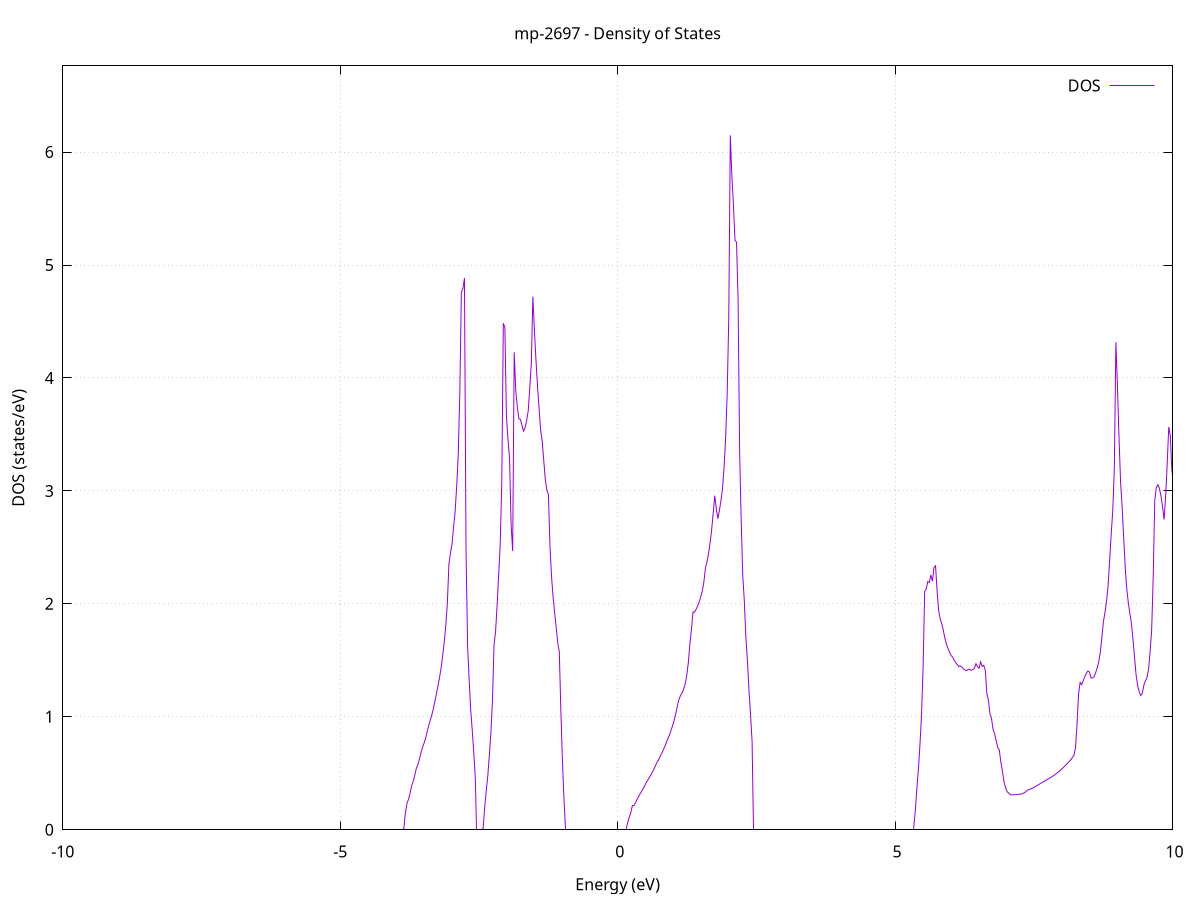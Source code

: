 set title 'mp-2697 - Density of States'
set xlabel 'Energy (eV)'
set ylabel 'DOS (states/eV)'
set grid
set xrange [-10:10]
set yrange [0:6.763]
set xzeroaxis lt -1
set terminal png size 800,600
set output 'mp-2697_dos_gnuplot.png'
plot '-' using 1:2 with lines title 'DOS'
-33.639500 0.000000
-33.611500 0.000000
-33.583500 0.000000
-33.555500 0.000000
-33.527500 0.000000
-33.499400 0.000000
-33.471400 0.000000
-33.443400 0.000000
-33.415400 0.000000
-33.387400 0.000000
-33.359300 0.000000
-33.331300 0.000000
-33.303300 0.000000
-33.275300 0.000000
-33.247300 0.000000
-33.219200 0.000000
-33.191200 0.000000
-33.163200 0.000000
-33.135200 0.000000
-33.107200 0.000000
-33.079100 0.000000
-33.051100 0.000000
-33.023100 0.000000
-32.995100 0.000000
-32.967100 0.000000
-32.939000 0.000000
-32.911000 0.000000
-32.883000 0.000000
-32.855000 0.000000
-32.827000 0.000000
-32.798900 0.000000
-32.770900 0.000000
-32.742900 0.000000
-32.714900 0.000000
-32.686800 0.000000
-32.658800 0.000000
-32.630800 0.000000
-32.602800 0.000000
-32.574800 0.000000
-32.546700 0.000000
-32.518700 0.000000
-32.490700 0.000000
-32.462700 0.000000
-32.434700 0.000000
-32.406600 0.000000
-32.378600 0.000000
-32.350600 0.000000
-32.322600 0.000000
-32.294600 0.000000
-32.266500 0.000000
-32.238500 0.000000
-32.210500 0.000000
-32.182500 0.000000
-32.154500 0.000000
-32.126400 0.000000
-32.098400 0.000000
-32.070400 0.000000
-32.042400 0.000000
-32.014400 0.000000
-31.986300 0.000000
-31.958300 0.000000
-31.930300 0.000000
-31.902300 0.000000
-31.874200 0.000000
-31.846200 0.000000
-31.818200 0.000000
-31.790200 0.000000
-31.762200 0.000000
-31.734100 0.000000
-31.706100 0.000000
-31.678100 0.000000
-31.650100 0.000000
-31.622100 0.000000
-31.594000 0.000000
-31.566000 0.000000
-31.538000 0.000000
-31.510000 0.000000
-31.482000 0.000000
-31.453900 0.000000
-31.425900 0.000000
-31.397900 0.000000
-31.369900 0.000000
-31.341900 0.000000
-31.313800 0.000000
-31.285800 0.000000
-31.257800 0.000000
-31.229800 0.000000
-31.201800 0.000000
-31.173700 0.000000
-31.145700 0.000000
-31.117700 0.000000
-31.089700 1.349400
-31.061700 8.349900
-31.033600 15.982500
-31.005600 30.838200
-30.977600 15.347800
-30.949600 0.000000
-30.921500 0.000000
-30.893500 0.000000
-30.865500 0.000000
-30.837500 0.000000
-30.809500 0.000000
-30.781400 0.000000
-30.753400 0.000000
-30.725400 0.000000
-30.697400 0.000000
-30.669400 0.000000
-30.641300 0.000000
-30.613300 0.000000
-30.585300 0.000000
-30.557300 0.000000
-30.529300 0.000000
-30.501200 0.000000
-30.473200 0.000000
-30.445200 0.000000
-30.417200 0.000000
-30.389200 0.000000
-30.361100 0.000000
-30.333100 0.000000
-30.305100 0.000000
-30.277100 0.000000
-30.249100 0.000000
-30.221000 0.000000
-30.193000 0.000000
-30.165000 0.000000
-30.137000 0.000000
-30.108900 0.000000
-30.080900 0.000000
-30.052900 0.000000
-30.024900 0.000000
-29.996900 0.000000
-29.968800 0.000000
-29.940800 0.000000
-29.912800 0.000000
-29.884800 0.000000
-29.856800 0.000000
-29.828700 0.000000
-29.800700 0.000000
-29.772700 0.000000
-29.744700 0.000000
-29.716700 0.000000
-29.688600 0.000000
-29.660600 0.000000
-29.632600 0.000000
-29.604600 0.000000
-29.576600 0.000000
-29.548500 0.000000
-29.520500 0.000000
-29.492500 0.000000
-29.464500 0.000000
-29.436500 0.000000
-29.408400 0.000000
-29.380400 0.000000
-29.352400 0.000000
-29.324400 0.000000
-29.296400 0.000000
-29.268300 0.000000
-29.240300 0.000000
-29.212300 0.000000
-29.184300 0.000000
-29.156200 0.000000
-29.128200 0.000000
-29.100200 0.000000
-29.072200 0.000000
-29.044200 0.000000
-29.016100 0.000000
-28.988100 0.000000
-28.960100 0.000000
-28.932100 0.000000
-28.904100 0.000000
-28.876000 0.000000
-28.848000 0.000000
-28.820000 0.000000
-28.792000 0.000000
-28.764000 0.000000
-28.735900 0.000000
-28.707900 0.000000
-28.679900 0.000000
-28.651900 0.000000
-28.623900 0.000000
-28.595800 0.000000
-28.567800 0.000000
-28.539800 0.000000
-28.511800 0.000000
-28.483800 0.000000
-28.455700 0.000000
-28.427700 0.000000
-28.399700 0.000000
-28.371700 0.000000
-28.343600 0.000000
-28.315600 0.000000
-28.287600 0.000000
-28.259600 0.000000
-28.231600 0.000000
-28.203500 0.000000
-28.175500 0.000000
-28.147500 0.000000
-28.119500 0.000000
-28.091500 0.000000
-28.063400 0.000000
-28.035400 0.000000
-28.007400 0.000000
-27.979400 0.000000
-27.951400 0.000000
-27.923300 0.000000
-27.895300 0.000000
-27.867300 0.000000
-27.839300 0.000000
-27.811300 0.000000
-27.783200 0.000000
-27.755200 0.000000
-27.727200 0.000000
-27.699200 0.000000
-27.671200 0.000000
-27.643100 0.000000
-27.615100 0.000000
-27.587100 0.000000
-27.559100 0.000000
-27.531100 0.000000
-27.503000 0.000000
-27.475000 0.000000
-27.447000 0.000000
-27.419000 0.000000
-27.390900 0.000000
-27.362900 0.000000
-27.334900 0.000000
-27.306900 0.000000
-27.278900 0.000000
-27.250800 0.000000
-27.222800 0.000000
-27.194800 0.000000
-27.166800 0.000000
-27.138800 0.000000
-27.110700 0.000000
-27.082700 0.000000
-27.054700 0.000000
-27.026700 0.000000
-26.998700 0.000000
-26.970600 0.000000
-26.942600 0.000000
-26.914600 0.000000
-26.886600 0.000000
-26.858600 0.000000
-26.830500 0.000000
-26.802500 0.000000
-26.774500 0.000000
-26.746500 0.000000
-26.718500 0.000000
-26.690400 0.000000
-26.662400 0.000000
-26.634400 0.000000
-26.606400 0.000000
-26.578300 0.000000
-26.550300 0.000000
-26.522300 0.000000
-26.494300 0.000000
-26.466300 0.000000
-26.438200 0.000000
-26.410200 0.000000
-26.382200 0.000000
-26.354200 0.000000
-26.326200 0.000000
-26.298100 0.000000
-26.270100 0.000000
-26.242100 0.000000
-26.214100 0.000000
-26.186100 0.000000
-26.158000 0.000000
-26.130000 0.000000
-26.102000 0.000000
-26.074000 0.000000
-26.046000 0.000000
-26.017900 0.000000
-25.989900 0.000000
-25.961900 0.000000
-25.933900 0.000000
-25.905900 0.000000
-25.877800 0.000000
-25.849800 0.000000
-25.821800 0.000000
-25.793800 0.000000
-25.765800 0.000000
-25.737700 0.000000
-25.709700 0.000000
-25.681700 0.000000
-25.653700 0.000000
-25.625600 0.000000
-25.597600 0.000000
-25.569600 0.000000
-25.541600 0.000000
-25.513600 0.000000
-25.485500 0.000000
-25.457500 0.000000
-25.429500 0.000000
-25.401500 0.000000
-25.373500 0.000000
-25.345400 0.000000
-25.317400 0.000000
-25.289400 0.000000
-25.261400 0.000000
-25.233400 0.000000
-25.205300 0.000000
-25.177300 0.000000
-25.149300 0.000000
-25.121300 0.000000
-25.093300 0.000000
-25.065200 0.000000
-25.037200 0.000000
-25.009200 0.000000
-24.981200 0.000000
-24.953200 0.000000
-24.925100 0.000000
-24.897100 0.000000
-24.869100 0.000000
-24.841100 0.000000
-24.813000 0.000000
-24.785000 0.000000
-24.757000 0.000000
-24.729000 0.000000
-24.701000 0.000000
-24.672900 0.000000
-24.644900 0.000000
-24.616900 0.000000
-24.588900 0.000000
-24.560900 0.000000
-24.532800 0.000000
-24.504800 0.000000
-24.476800 0.000000
-24.448800 0.000000
-24.420800 0.000000
-24.392700 0.000000
-24.364700 0.000000
-24.336700 0.000000
-24.308700 0.000000
-24.280700 0.000000
-24.252600 0.000000
-24.224600 0.000000
-24.196600 0.000000
-24.168600 0.000000
-24.140600 0.000000
-24.112500 0.000000
-24.084500 0.000000
-24.056500 0.000000
-24.028500 0.000000
-24.000500 0.000000
-23.972400 0.000000
-23.944400 0.000000
-23.916400 0.000000
-23.888400 0.000000
-23.860300 0.000000
-23.832300 0.000000
-23.804300 0.000000
-23.776300 0.000000
-23.748300 0.000000
-23.720200 0.000000
-23.692200 0.000000
-23.664200 0.000000
-23.636200 0.000000
-23.608200 0.000000
-23.580100 0.000000
-23.552100 0.000000
-23.524100 0.000000
-23.496100 0.000000
-23.468100 0.000000
-23.440000 0.000000
-23.412000 0.000000
-23.384000 0.000000
-23.356000 0.000000
-23.328000 0.000000
-23.299900 0.000000
-23.271900 0.000000
-23.243900 0.000000
-23.215900 0.000000
-23.187900 0.000000
-23.159800 0.000000
-23.131800 0.000000
-23.103800 0.000000
-23.075800 0.000000
-23.047700 0.000000
-23.019700 0.000000
-22.991700 0.000000
-22.963700 0.000000
-22.935700 0.000000
-22.907600 0.000000
-22.879600 0.000000
-22.851600 0.000000
-22.823600 0.000000
-22.795600 0.000000
-22.767500 0.000000
-22.739500 0.000000
-22.711500 0.000000
-22.683500 0.000000
-22.655500 0.000000
-22.627400 0.000000
-22.599400 0.000000
-22.571400 0.000000
-22.543400 0.000000
-22.515400 0.000000
-22.487300 0.000000
-22.459300 0.000000
-22.431300 0.000000
-22.403300 0.000000
-22.375300 0.000000
-22.347200 0.000000
-22.319200 0.000000
-22.291200 0.000000
-22.263200 0.000000
-22.235200 0.000000
-22.207100 0.000000
-22.179100 0.000000
-22.151100 0.000000
-22.123100 0.000000
-22.095000 0.000000
-22.067000 0.000000
-22.039000 0.000000
-22.011000 0.000000
-21.983000 0.000000
-21.954900 0.000000
-21.926900 0.000000
-21.898900 0.000000
-21.870900 0.000000
-21.842900 0.000000
-21.814800 0.000000
-21.786800 0.000000
-21.758800 0.000000
-21.730800 0.000000
-21.702800 0.000000
-21.674700 0.000000
-21.646700 0.000000
-21.618700 0.000000
-21.590700 0.000000
-21.562700 0.000000
-21.534600 0.000000
-21.506600 0.000000
-21.478600 0.000000
-21.450600 0.000000
-21.422600 0.000000
-21.394500 0.000000
-21.366500 0.000000
-21.338500 0.000000
-21.310500 0.000000
-21.282400 0.000000
-21.254400 0.000000
-21.226400 0.000000
-21.198400 0.000000
-21.170400 0.000000
-21.142300 0.000000
-21.114300 0.000000
-21.086300 0.000000
-21.058300 0.000000
-21.030300 0.000000
-21.002200 0.000000
-20.974200 0.000000
-20.946200 0.000000
-20.918200 0.000000
-20.890200 0.000000
-20.862100 0.000000
-20.834100 0.000000
-20.806100 0.000000
-20.778100 0.000000
-20.750100 0.000000
-20.722000 0.000000
-20.694000 0.000000
-20.666000 0.000000
-20.638000 0.000000
-20.610000 0.000000
-20.581900 0.000000
-20.553900 0.000000
-20.525900 0.000000
-20.497900 0.000000
-20.469900 0.000000
-20.441800 0.000000
-20.413800 0.000000
-20.385800 0.000000
-20.357800 0.000000
-20.329700 0.000000
-20.301700 0.000000
-20.273700 0.000000
-20.245700 0.000000
-20.217700 0.000000
-20.189600 0.000000
-20.161600 0.000000
-20.133600 0.000000
-20.105600 0.000000
-20.077600 0.000000
-20.049500 0.000000
-20.021500 0.000000
-19.993500 0.000000
-19.965500 0.000000
-19.937500 0.000000
-19.909400 0.000000
-19.881400 0.000000
-19.853400 0.000000
-19.825400 0.000000
-19.797400 0.000000
-19.769300 0.000000
-19.741300 0.000000
-19.713300 0.000000
-19.685300 0.000000
-19.657300 0.000000
-19.629200 0.000000
-19.601200 0.000000
-19.573200 0.000000
-19.545200 0.000000
-19.517100 0.000000
-19.489100 0.000000
-19.461100 0.000000
-19.433100 0.000000
-19.405100 0.000000
-19.377000 0.000000
-19.349000 0.000000
-19.321000 0.000000
-19.293000 0.000000
-19.265000 0.000000
-19.236900 0.000000
-19.208900 0.000000
-19.180900 0.000000
-19.152900 0.000000
-19.124900 0.000000
-19.096800 0.000000
-19.068800 0.000000
-19.040800 0.000000
-19.012800 0.000000
-18.984800 0.000000
-18.956700 0.000000
-18.928700 0.000000
-18.900700 0.000000
-18.872700 0.000000
-18.844700 0.000000
-18.816600 0.000000
-18.788600 0.000000
-18.760600 0.000000
-18.732600 0.000000
-18.704600 0.000000
-18.676500 0.000000
-18.648500 0.000000
-18.620500 0.000000
-18.592500 0.000000
-18.564400 2.793500
-18.536400 4.757600
-18.508400 5.292500
-18.480400 6.010600
-18.452400 7.459500
-18.424300 11.572600
-18.396300 9.505800
-18.368300 7.267500
-18.340300 5.843500
-18.312300 4.880800
-18.284200 4.406900
-18.256200 1.953400
-18.228200 0.692200
-18.200200 0.361200
-18.172200 0.000000
-18.144100 0.000000
-18.116100 0.000000
-18.088100 0.000000
-18.060100 0.000000
-18.032100 0.000000
-18.004000 0.000000
-17.976000 0.000000
-17.948000 0.000000
-17.920000 0.000000
-17.892000 0.000000
-17.863900 0.000000
-17.835900 0.000000
-17.807900 0.000000
-17.779900 0.000000
-17.751800 0.000000
-17.723800 0.000000
-17.695800 0.000000
-17.667800 0.000000
-17.639800 0.000000
-17.611700 0.000000
-17.583700 0.000000
-17.555700 0.000000
-17.527700 0.000000
-17.499700 0.000000
-17.471600 0.000000
-17.443600 0.000000
-17.415600 0.000000
-17.387600 0.000000
-17.359600 0.000000
-17.331500 0.000000
-17.303500 0.000000
-17.275500 0.000000
-17.247500 0.000000
-17.219500 0.000000
-17.191400 0.000000
-17.163400 0.000000
-17.135400 0.000000
-17.107400 0.000000
-17.079400 0.000000
-17.051300 0.000000
-17.023300 0.000000
-16.995300 0.000000
-16.967300 0.000000
-16.939300 0.000000
-16.911200 0.000000
-16.883200 0.000000
-16.855200 0.000000
-16.827200 0.000000
-16.799100 0.000000
-16.771100 0.000000
-16.743100 0.000000
-16.715100 0.000000
-16.687100 0.000000
-16.659000 0.000000
-16.631000 0.000000
-16.603000 0.000000
-16.575000 0.000000
-16.547000 0.000000
-16.518900 0.000000
-16.490900 0.000000
-16.462900 0.000000
-16.434900 0.000000
-16.406900 0.000000
-16.378800 0.000000
-16.350800 0.000000
-16.322800 0.000000
-16.294800 0.000000
-16.266800 0.000000
-16.238700 0.000000
-16.210700 0.000000
-16.182700 0.000000
-16.154700 0.000000
-16.126700 0.000000
-16.098600 0.000000
-16.070600 0.000000
-16.042600 0.000000
-16.014600 0.000000
-15.986500 0.000000
-15.958500 0.000000
-15.930500 0.000000
-15.902500 0.000000
-15.874500 0.000000
-15.846400 0.000000
-15.818400 0.000000
-15.790400 0.000000
-15.762400 0.000000
-15.734400 0.000000
-15.706300 0.000000
-15.678300 0.000000
-15.650300 0.000000
-15.622300 0.000000
-15.594300 0.000000
-15.566200 0.000000
-15.538200 0.000000
-15.510200 0.000000
-15.482200 0.000000
-15.454200 0.000000
-15.426100 0.000000
-15.398100 0.000000
-15.370100 0.000000
-15.342100 0.000000
-15.314100 0.000000
-15.286000 0.000000
-15.258000 0.000000
-15.230000 0.000000
-15.202000 0.000000
-15.173900 0.000000
-15.145900 0.000000
-15.117900 0.000000
-15.089900 0.000000
-15.061900 0.000000
-15.033800 0.000000
-15.005800 0.000000
-14.977800 0.000000
-14.949800 0.000000
-14.921800 0.000000
-14.893700 0.000000
-14.865700 0.000000
-14.837700 0.000000
-14.809700 0.000000
-14.781700 0.000000
-14.753600 0.000000
-14.725600 0.000000
-14.697600 0.000000
-14.669600 0.000000
-14.641600 0.000000
-14.613500 0.000000
-14.585500 0.000000
-14.557500 0.000000
-14.529500 0.000000
-14.501500 0.000000
-14.473400 0.000000
-14.445400 0.000000
-14.417400 0.000000
-14.389400 0.000000
-14.361400 0.000000
-14.333300 0.109700
-14.305300 0.185600
-14.277300 0.218400
-14.249300 0.272700
-14.221200 0.304300
-14.193200 0.331800
-14.165200 0.372900
-14.137200 0.409100
-14.109200 0.436000
-14.081100 0.466500
-14.053100 0.499200
-14.025100 0.536900
-13.997100 0.568300
-13.969100 0.596800
-13.941000 0.631800
-13.913000 0.666700
-13.885000 0.705000
-13.857000 0.746300
-13.829000 0.780800
-13.800900 0.819100
-13.772900 0.863300
-13.744900 0.908300
-13.716900 0.960600
-13.688900 1.014600
-13.660800 1.063500
-13.632800 1.127500
-13.604800 1.464200
-13.576800 2.103200
-13.548800 2.749400
-13.520700 2.963600
-13.492700 3.794100
-13.464700 4.351000
-13.436700 4.623400
-13.408600 4.860500
-13.380600 5.256300
-13.352600 5.470100
-13.324600 5.690500
-13.296600 5.931100
-13.268500 6.200500
-13.240500 6.680100
-13.212500 7.319300
-13.184500 7.934600
-13.156500 9.375200
-13.128400 8.682700
-13.100400 9.189300
-13.072400 10.251400
-13.044400 7.080500
-13.016400 7.748100
-12.988300 8.140500
-12.960300 8.093700
-12.932300 8.039600
-12.904300 8.867000
-12.876300 10.174600
-12.848200 19.967800
-12.820200 11.331300
-12.792200 0.000000
-12.764200 0.000000
-12.736200 0.000000
-12.708100 0.000000
-12.680100 0.000000
-12.652100 0.000000
-12.624100 0.000000
-12.596100 0.000000
-12.568000 0.000000
-12.540000 0.000000
-12.512000 0.000000
-12.484000 0.000000
-12.455900 0.000000
-12.427900 0.000000
-12.399900 0.000000
-12.371900 0.000000
-12.343900 0.000000
-12.315800 0.000000
-12.287800 0.000000
-12.259800 0.000000
-12.231800 0.000000
-12.203800 0.000000
-12.175700 0.279900
-12.147700 1.428600
-12.119700 2.853800
-12.091700 4.425300
-12.063700 3.910700
-12.035600 3.788100
-12.007600 3.940400
-11.979600 4.381200
-11.951600 4.969700
-11.923600 3.844100
-11.895500 2.854700
-11.867500 2.631600
-11.839500 2.501100
-11.811500 2.372600
-11.783500 2.295600
-11.755400 2.234300
-11.727400 2.152500
-11.699400 2.123700
-11.671400 2.048700
-11.643300 1.770800
-11.615300 1.544900
-11.587300 1.357500
-11.559300 1.257800
-11.531300 1.130800
-11.503200 1.034700
-11.475200 0.967900
-11.447200 0.894700
-11.419200 0.817800
-11.391200 0.755100
-11.363100 0.704600
-11.335100 0.643800
-11.307100 0.583900
-11.279100 0.534000
-11.251100 0.487900
-11.223000 0.421900
-11.195000 0.371800
-11.167000 0.316300
-11.139000 0.242700
-11.111000 0.173200
-11.082900 0.000000
-11.054900 0.000000
-11.026900 0.000000
-10.998900 0.000000
-10.970900 0.000000
-10.942800 0.000000
-10.914800 0.000000
-10.886800 0.000000
-10.858800 0.000000
-10.830800 0.000000
-10.802700 0.000000
-10.774700 0.000000
-10.746700 0.000000
-10.718700 0.000000
-10.690600 0.000000
-10.662600 0.000000
-10.634600 0.000000
-10.606600 0.000000
-10.578600 0.000000
-10.550500 0.000000
-10.522500 0.000000
-10.494500 0.000000
-10.466500 0.000000
-10.438500 0.000000
-10.410400 0.000000
-10.382400 0.000000
-10.354400 0.000000
-10.326400 0.000000
-10.298400 0.000000
-10.270300 0.000000
-10.242300 0.000000
-10.214300 0.000000
-10.186300 0.000000
-10.158300 0.000000
-10.130200 0.000000
-10.102200 0.000000
-10.074200 0.000000
-10.046200 0.000000
-10.018200 0.000000
-9.990100 0.000000
-9.962100 0.000000
-9.934100 0.000000
-9.906100 0.000000
-9.878000 0.000000
-9.850000 0.000000
-9.822000 0.000000
-9.794000 0.000000
-9.766000 0.000000
-9.737900 0.000000
-9.709900 0.000000
-9.681900 0.000000
-9.653900 0.000000
-9.625900 0.000000
-9.597800 0.000000
-9.569800 0.000000
-9.541800 0.000000
-9.513800 0.000000
-9.485800 0.000000
-9.457700 0.000000
-9.429700 0.000000
-9.401700 0.000000
-9.373700 0.000000
-9.345700 0.000000
-9.317600 0.000000
-9.289600 0.000000
-9.261600 0.000000
-9.233600 0.000000
-9.205600 0.000000
-9.177500 0.000000
-9.149500 0.000000
-9.121500 0.000000
-9.093500 0.000000
-9.065500 0.000000
-9.037400 0.000000
-9.009400 0.000000
-8.981400 0.000000
-8.953400 0.000000
-8.925300 0.000000
-8.897300 0.000000
-8.869300 0.000000
-8.841300 0.000000
-8.813300 0.000000
-8.785200 0.000000
-8.757200 0.000000
-8.729200 0.000000
-8.701200 0.000000
-8.673200 0.000000
-8.645100 0.000000
-8.617100 0.000000
-8.589100 0.000000
-8.561100 0.000000
-8.533100 0.000000
-8.505000 0.000000
-8.477000 0.000000
-8.449000 0.000000
-8.421000 0.000000
-8.393000 0.000000
-8.364900 0.000000
-8.336900 0.000000
-8.308900 0.000000
-8.280900 0.000000
-8.252900 0.000000
-8.224800 0.000000
-8.196800 0.000000
-8.168800 0.000000
-8.140800 0.000000
-8.112700 0.000000
-8.084700 0.000000
-8.056700 0.000000
-8.028700 0.000000
-8.000700 0.000000
-7.972600 0.000000
-7.944600 0.000000
-7.916600 0.000000
-7.888600 0.000000
-7.860600 0.000000
-7.832500 0.000000
-7.804500 0.000000
-7.776500 0.000000
-7.748500 0.000000
-7.720500 0.000000
-7.692400 0.000000
-7.664400 0.000000
-7.636400 0.000000
-7.608400 0.000000
-7.580400 0.000000
-7.552300 0.000000
-7.524300 0.000000
-7.496300 0.000000
-7.468300 0.000000
-7.440300 0.000000
-7.412200 0.000000
-7.384200 0.000000
-7.356200 0.000000
-7.328200 0.000000
-7.300200 0.000000
-7.272100 0.000000
-7.244100 0.000000
-7.216100 0.000000
-7.188100 0.000000
-7.160000 0.000000
-7.132000 0.000000
-7.104000 0.000000
-7.076000 0.000000
-7.048000 0.000000
-7.019900 0.000000
-6.991900 0.000000
-6.963900 0.000000
-6.935900 0.000000
-6.907900 0.000000
-6.879800 0.000000
-6.851800 0.000000
-6.823800 0.000000
-6.795800 0.000000
-6.767800 0.000000
-6.739700 0.000000
-6.711700 0.000000
-6.683700 0.000000
-6.655700 0.000000
-6.627700 0.000000
-6.599600 0.000000
-6.571600 0.000000
-6.543600 0.000000
-6.515600 0.000000
-6.487600 0.000000
-6.459500 0.000000
-6.431500 0.000000
-6.403500 0.000000
-6.375500 0.000000
-6.347400 0.000000
-6.319400 0.000000
-6.291400 0.000000
-6.263400 0.000000
-6.235400 0.000000
-6.207300 0.000000
-6.179300 0.000000
-6.151300 0.000000
-6.123300 0.000000
-6.095300 0.000000
-6.067200 0.000000
-6.039200 0.000000
-6.011200 0.000000
-5.983200 0.000000
-5.955200 0.000000
-5.927100 0.000000
-5.899100 0.000000
-5.871100 0.000000
-5.843100 0.000000
-5.815100 0.000000
-5.787000 0.000000
-5.759000 0.000000
-5.731000 0.000000
-5.703000 0.000000
-5.675000 0.000000
-5.646900 0.000000
-5.618900 0.000000
-5.590900 0.000000
-5.562900 0.000000
-5.534900 0.000000
-5.506800 0.000000
-5.478800 0.000000
-5.450800 0.000000
-5.422800 0.000000
-5.394700 0.000000
-5.366700 0.000000
-5.338700 0.000000
-5.310700 0.000000
-5.282700 0.000000
-5.254600 0.000000
-5.226600 0.000000
-5.198600 0.000000
-5.170600 0.000000
-5.142600 0.000000
-5.114500 0.000000
-5.086500 0.000000
-5.058500 0.000000
-5.030500 0.000000
-5.002500 0.000000
-4.974400 0.000000
-4.946400 0.000000
-4.918400 0.000000
-4.890400 0.000000
-4.862400 0.000000
-4.834300 0.000000
-4.806300 0.000000
-4.778300 0.000000
-4.750300 0.000000
-4.722300 0.000000
-4.694200 0.000000
-4.666200 0.000000
-4.638200 0.000000
-4.610200 0.000000
-4.582100 0.000000
-4.554100 0.000000
-4.526100 0.000000
-4.498100 0.000000
-4.470100 0.000000
-4.442000 0.000000
-4.414000 0.000000
-4.386000 0.000000
-4.358000 0.000000
-4.330000 0.000000
-4.301900 0.000000
-4.273900 0.000000
-4.245900 0.000000
-4.217900 0.000000
-4.189900 0.000000
-4.161800 0.000000
-4.133800 0.000000
-4.105800 0.000000
-4.077800 0.000000
-4.049800 0.000000
-4.021700 0.000000
-3.993700 0.000000
-3.965700 0.000000
-3.937700 0.000000
-3.909700 0.000000
-3.881600 0.000000
-3.853600 0.010500
-3.825600 0.148900
-3.797600 0.232300
-3.769600 0.270000
-3.741500 0.321900
-3.713500 0.387500
-3.685500 0.428700
-3.657500 0.481600
-3.629400 0.541400
-3.601400 0.575100
-3.573400 0.624100
-3.545400 0.680500
-3.517400 0.728900
-3.489300 0.765600
-3.461300 0.812000
-3.433300 0.868100
-3.405300 0.921800
-3.377300 0.968600
-3.349200 1.017800
-3.321200 1.072100
-3.293200 1.137900
-3.265200 1.206600
-3.237200 1.274500
-3.209100 1.350700
-3.181100 1.434300
-3.153100 1.543000
-3.125100 1.660000
-3.097100 1.810900
-3.069000 2.006500
-3.041000 2.353800
-3.013000 2.449600
-2.985000 2.529600
-2.957000 2.682100
-2.928900 2.817500
-2.900900 3.040700
-2.872900 3.322400
-2.844900 3.854700
-2.816800 4.759400
-2.788800 4.791300
-2.760800 4.884500
-2.732800 2.490800
-2.704800 1.632500
-2.676700 1.333200
-2.648700 1.062800
-2.620700 0.881700
-2.592700 0.679300
-2.564700 0.456200
-2.536600 0.000000
-2.508600 0.000000
-2.480600 0.000000
-2.452600 0.000000
-2.424600 0.010400
-2.396500 0.198100
-2.368500 0.345000
-2.340500 0.476300
-2.312500 0.657500
-2.284500 0.857400
-2.256400 1.141900
-2.228400 1.634800
-2.200400 1.752200
-2.172400 1.988600
-2.144400 2.258900
-2.116300 2.526600
-2.088300 3.077800
-2.060300 4.484100
-2.032300 4.447800
-2.004300 3.664300
-1.976200 3.455000
-1.948200 3.288200
-1.920200 2.700800
-1.892200 2.467600
-1.864100 4.226700
-1.836100 3.887300
-1.808100 3.744200
-1.780100 3.638700
-1.752100 3.633400
-1.724000 3.580000
-1.696000 3.529300
-1.668000 3.559600
-1.640000 3.623900
-1.612000 3.707100
-1.583900 3.907700
-1.555900 4.129100
-1.527900 4.719600
-1.499900 4.420300
-1.471900 4.156900
-1.443800 3.919600
-1.415800 3.727300
-1.387800 3.535300
-1.359800 3.443300
-1.331800 3.271500
-1.303700 3.098100
-1.275700 3.010600
-1.247700 2.968100
-1.219700 2.510900
-1.191700 2.244600
-1.163600 2.059700
-1.135600 1.922600
-1.107600 1.793000
-1.079600 1.654100
-1.051500 1.576300
-1.023500 1.054400
-0.995500 0.617700
-0.967500 0.273400
-0.939500 0.001800
-0.911400 0.000000
-0.883400 0.000000
-0.855400 0.000000
-0.827400 0.000000
-0.799400 0.000000
-0.771300 0.000000
-0.743300 0.000000
-0.715300 0.000000
-0.687300 0.000000
-0.659300 0.000000
-0.631200 0.000000
-0.603200 0.000000
-0.575200 0.000000
-0.547200 0.000000
-0.519200 0.000000
-0.491100 0.000000
-0.463100 0.000000
-0.435100 0.000000
-0.407100 0.000000
-0.379100 0.000000
-0.351000 0.000000
-0.323000 0.000000
-0.295000 0.000000
-0.267000 0.000000
-0.239000 0.000000
-0.210900 0.000000
-0.182900 0.000000
-0.154900 0.000000
-0.126900 0.000000
-0.098800 0.000000
-0.070800 0.000000
-0.042800 0.000000
-0.014800 0.000000
0.013200 0.000000
0.041300 0.000000
0.069300 0.000000
0.097300 0.000000
0.125300 0.000000
0.153300 0.002000
0.181400 0.065600
0.209400 0.111700
0.237400 0.150900
0.265400 0.215400
0.293400 0.212900
0.321500 0.238100
0.349500 0.267400
0.377500 0.296000
0.405500 0.319600
0.433500 0.341700
0.461600 0.366100
0.489600 0.392400
0.517600 0.420900
0.545600 0.441000
0.573600 0.465800
0.601700 0.488200
0.629700 0.513300
0.657700 0.541400
0.685700 0.572400
0.713800 0.600400
0.741800 0.623100
0.769800 0.653000
0.797800 0.680700
0.825800 0.709900
0.853900 0.741800
0.881900 0.776800
0.909900 0.811500
0.937900 0.844300
0.965900 0.885400
0.994000 0.927500
1.022000 0.974800
1.050000 1.032400
1.078000 1.099900
1.106000 1.156400
1.134100 1.189700
1.162100 1.212700
1.190100 1.247600
1.218100 1.291800
1.246100 1.368700
1.274200 1.481800
1.302200 1.648900
1.330200 1.773900
1.358200 1.928000
1.386200 1.926300
1.414300 1.952000
1.442300 1.981500
1.470300 2.017800
1.498300 2.064100
1.526300 2.113800
1.554400 2.194800
1.582400 2.317900
1.610400 2.375200
1.638400 2.444300
1.666500 2.542200
1.694500 2.657500
1.722500 2.805600
1.750500 2.957900
1.778500 2.842100
1.806600 2.753900
1.834600 2.828900
1.862600 2.915900
1.890600 3.023100
1.918600 3.214400
1.946700 3.475300
1.974700 3.867600
2.002700 4.534400
2.030700 6.148000
2.058700 5.782500
2.086800 5.538100
2.114800 5.217700
2.142800 5.202100
2.170800 4.691500
2.198800 3.333500
2.226900 2.735500
2.254900 2.248700
2.282900 2.027400
2.310900 1.702100
2.338900 1.503800
2.367000 1.231900
2.395000 1.023800
2.423000 0.782600
2.451000 0.000000
2.479100 0.000000
2.507100 0.000000
2.535100 0.000000
2.563100 0.000000
2.591100 0.000000
2.619200 0.000000
2.647200 0.000000
2.675200 0.000000
2.703200 0.000000
2.731200 0.000000
2.759300 0.000000
2.787300 0.000000
2.815300 0.000000
2.843300 0.000000
2.871300 0.000000
2.899400 0.000000
2.927400 0.000000
2.955400 0.000000
2.983400 0.000000
3.011400 0.000000
3.039500 0.000000
3.067500 0.000000
3.095500 0.000000
3.123500 0.000000
3.151500 0.000000
3.179600 0.000000
3.207600 0.000000
3.235600 0.000000
3.263600 0.000000
3.291600 0.000000
3.319700 0.000000
3.347700 0.000000
3.375700 0.000000
3.403700 0.000000
3.431800 0.000000
3.459800 0.000000
3.487800 0.000000
3.515800 0.000000
3.543800 0.000000
3.571900 0.000000
3.599900 0.000000
3.627900 0.000000
3.655900 0.000000
3.683900 0.000000
3.712000 0.000000
3.740000 0.000000
3.768000 0.000000
3.796000 0.000000
3.824000 0.000000
3.852100 0.000000
3.880100 0.000000
3.908100 0.000000
3.936100 0.000000
3.964100 0.000000
3.992200 0.000000
4.020200 0.000000
4.048200 0.000000
4.076200 0.000000
4.104200 0.000000
4.132300 0.000000
4.160300 0.000000
4.188300 0.000000
4.216300 0.000000
4.244400 0.000000
4.272400 0.000000
4.300400 0.000000
4.328400 0.000000
4.356400 0.000000
4.384500 0.000000
4.412500 0.000000
4.440500 0.000000
4.468500 0.000000
4.496500 0.000000
4.524600 0.000000
4.552600 0.000000
4.580600 0.000000
4.608600 0.000000
4.636600 0.000000
4.664700 0.000000
4.692700 0.000000
4.720700 0.000000
4.748700 0.000000
4.776700 0.000000
4.804800 0.000000
4.832800 0.000000
4.860800 0.000000
4.888800 0.000000
4.916800 0.000000
4.944900 0.000000
4.972900 0.000000
5.000900 0.000000
5.028900 0.000000
5.056900 0.000000
5.085000 0.000000
5.113000 0.000000
5.141000 0.000000
5.169000 0.000000
5.197100 0.000000
5.225100 0.000000
5.253100 0.000000
5.281100 0.000000
5.309100 0.000000
5.337200 0.000000
5.365200 0.171800
5.393200 0.369700
5.421200 0.539700
5.449200 0.760200
5.477300 1.021700
5.505300 1.442400
5.533300 2.109800
5.561300 2.131400
5.589300 2.197500
5.617400 2.190200
5.645400 2.256800
5.673400 2.200600
5.701400 2.320800
5.729400 2.336600
5.757500 2.113000
5.785500 1.940600
5.813500 1.867500
5.841500 1.823800
5.869500 1.765900
5.897600 1.695500
5.925600 1.644600
5.953600 1.606000
5.981600 1.572200
6.009700 1.542900
6.037700 1.529100
6.065700 1.500600
6.093700 1.479800
6.121700 1.461500
6.149800 1.444100
6.177800 1.451500
6.205800 1.439200
6.233800 1.423300
6.261800 1.412800
6.289900 1.408100
6.317900 1.420900
6.345900 1.419200
6.373900 1.411500
6.401900 1.418200
6.430000 1.430100
6.458000 1.469600
6.486000 1.443400
6.514000 1.430300
6.542000 1.487300
6.570100 1.446200
6.598100 1.456500
6.626100 1.411300
6.654100 1.206800
6.682100 1.148400
6.710200 1.025900
6.738200 0.986600
6.766200 0.887400
6.794200 0.850800
6.822200 0.788200
6.850300 0.727500
6.878300 0.708300
6.906300 0.598700
6.934300 0.519600
6.962400 0.426700
6.990400 0.374500
7.018400 0.337500
7.046400 0.325800
7.074400 0.311000
7.102500 0.308400
7.130500 0.309700
7.158500 0.311000
7.186500 0.312300
7.214500 0.313500
7.242600 0.314400
7.270600 0.316700
7.298600 0.320800
7.326600 0.327200
7.354600 0.335200
7.382700 0.349300
7.410700 0.355100
7.438700 0.360000
7.466700 0.366300
7.494700 0.373100
7.522800 0.380600
7.550800 0.388900
7.578800 0.397500
7.606800 0.406200
7.634800 0.414700
7.662900 0.422400
7.690900 0.429500
7.718900 0.439100
7.746900 0.446900
7.775000 0.454600
7.803000 0.462700
7.831000 0.471200
7.859000 0.480300
7.887000 0.490100
7.915100 0.500600
7.943100 0.511600
7.971100 0.523200
7.999100 0.535800
8.027100 0.549000
8.055200 0.562200
8.083200 0.575700
8.111200 0.590100
8.139200 0.605200
8.167200 0.621000
8.195300 0.639300
8.223300 0.658000
8.251300 0.723300
8.279300 0.934200
8.307300 1.203500
8.335400 1.304800
8.363400 1.284400
8.391400 1.320800
8.419400 1.355900
8.447400 1.385400
8.475500 1.405600
8.503500 1.396600
8.531500 1.343700
8.559500 1.344800
8.587500 1.354400
8.615600 1.392000
8.643600 1.433900
8.671600 1.488400
8.699600 1.575500
8.727700 1.707800
8.755700 1.843400
8.783700 1.927400
8.811700 2.021200
8.839700 2.163700
8.867800 2.389500
8.895800 2.619700
8.923800 2.830800
8.951800 3.202500
8.979800 4.317100
9.007900 3.927700
9.035900 3.474800
9.063900 3.084400
9.091900 2.863100
9.119900 2.590000
9.148000 2.321300
9.176000 2.131300
9.204000 2.009300
9.232000 1.913600
9.260000 1.825400
9.288100 1.683600
9.316100 1.526400
9.344100 1.369900
9.372100 1.276400
9.400100 1.221300
9.428200 1.188200
9.456200 1.209000
9.484200 1.281700
9.512200 1.318300
9.540300 1.346900
9.568300 1.421100
9.596300 1.576200
9.624300 1.766200
9.652300 2.238700
9.680400 2.915800
9.708400 3.028600
9.736400 3.055700
9.764400 3.021800
9.792400 2.955000
9.820500 2.862100
9.848500 2.747100
9.876500 2.954600
9.904500 3.238400
9.932500 3.566000
9.960600 3.489600
9.988600 3.181800
10.016600 3.079000
10.044600 2.765800
10.072600 3.184500
10.100700 3.205800
10.128700 3.464300
10.156700 3.694900
10.184700 3.910700
10.212700 4.202500
10.240800 4.548100
10.268800 4.783400
10.296800 4.640200
10.324800 4.152700
10.352800 3.537700
10.380900 3.952600
10.408900 3.810100
10.436900 3.850900
10.464900 4.270500
10.493000 3.802000
10.521000 3.632500
10.549000 3.396400
10.577000 3.301000
10.605000 3.373800
10.633100 3.384700
10.661100 3.437800
10.689100 3.497600
10.717100 3.763600
10.745100 3.587000
10.773200 3.315600
10.801200 3.081100
10.829200 2.817200
10.857200 2.660700
10.885200 2.744000
10.913300 2.819100
10.941300 2.775100
10.969300 2.630900
10.997300 2.473100
11.025300 2.364500
11.053400 2.271700
11.081400 1.998400
11.109400 1.937400
11.137400 1.882600
11.165400 1.953400
11.193500 2.072100
11.221500 2.123000
11.249500 2.174400
11.277500 2.079800
11.305600 2.110500
11.333600 2.123100
11.361600 2.032500
11.389600 1.933900
11.417600 1.868400
11.445700 1.835000
11.473700 1.800200
11.501700 1.784100
11.529700 1.777400
11.557700 1.784300
11.585800 1.789700
11.613800 1.797600
11.641800 1.807100
11.669800 1.827800
11.697800 1.854200
11.725900 1.877500
11.753900 1.895800
11.781900 1.915900
11.809900 1.936400
11.837900 1.962000
11.866000 1.992700
11.894000 2.055200
11.922000 2.269200
11.950000 2.287900
11.978000 2.333700
12.006100 2.360000
12.034100 2.322300
12.062100 2.294000
12.090100 2.286200
12.118200 2.260600
12.146200 2.252700
12.174200 2.259600
12.202200 2.111800
12.230200 1.814000
12.258300 1.580900
12.286300 1.447600
12.314300 1.400000
12.342300 1.367700
12.370300 1.331700
12.398400 1.298900
12.426400 1.286500
12.454400 1.290800
12.482400 1.288900
12.510400 1.239100
12.538500 1.199200
12.566500 1.167000
12.594500 1.152000
12.622500 1.144900
12.650500 1.157300
12.678600 1.112500
12.706600 1.094600
12.734600 1.088100
12.762600 1.064900
12.790600 1.048300
12.818700 1.037700
12.846700 1.027300
12.874700 1.009200
12.902700 0.993900
12.930700 0.974700
12.958800 0.946400
12.986800 0.916500
13.014800 0.887000
13.042800 0.861800
13.070900 0.840600
13.098900 0.825100
13.126900 0.814500
13.154900 0.804000
13.182900 0.794100
13.211000 0.784300
13.239000 0.774700
13.267000 0.765700
13.295000 0.756500
13.323000 0.752100
13.351100 0.751200
13.379100 0.745100
13.407100 0.737200
13.435100 0.728400
13.463100 0.719500
13.491200 0.710900
13.519200 0.708900
13.547200 0.706700
13.575200 0.706200
13.603200 0.711900
13.631300 0.733500
13.659300 0.760100
13.687300 0.745600
13.715300 0.571700
13.743300 0.504400
13.771400 0.465700
13.799400 0.431100
13.827400 0.397600
13.855400 0.382500
13.883500 0.394600
13.911500 0.411700
13.939500 0.414100
13.967500 0.412200
13.995500 0.410500
14.023600 0.410400
14.051600 0.411900
14.079600 0.420300
14.107600 0.431100
14.135600 0.449700
14.163700 0.491200
14.191700 0.490500
14.219700 0.496600
14.247700 0.507900
14.275700 0.524200
14.303800 0.554500
14.331800 0.592300
14.359800 0.630300
14.387800 0.670800
14.415800 0.718500
14.443900 0.927300
14.471900 0.899900
14.499900 0.947000
14.527900 0.969000
14.555900 1.001900
14.584000 1.053800
14.612000 1.125800
14.640000 1.239200
14.668000 1.370200
14.696000 1.495200
14.724100 1.532300
14.752100 1.470300
14.780100 1.357700
14.808100 1.282300
14.836200 1.260400
14.864200 1.236800
14.892200 1.157100
14.920200 1.097200
14.948200 1.067000
14.976300 1.000600
15.004300 0.966000
15.032300 0.951800
15.060300 0.957500
15.088300 0.962800
15.116400 0.965700
15.144400 0.974000
15.172400 0.986200
15.200400 0.991500
15.228400 1.005200
15.256500 1.010100
15.284500 1.010800
15.312500 1.009800
15.340500 0.982000
15.368500 0.958800
15.396600 0.956200
15.424600 0.959100
15.452600 0.964100
15.480600 0.970900
15.508600 0.972900
15.536700 0.977200
15.564700 0.981600
15.592700 0.981000
15.620700 0.985400
15.648800 0.982900
15.676800 0.982400
15.704800 0.985300
15.732800 1.001700
15.760800 1.016000
15.788900 1.029400
15.816900 1.038100
15.844900 1.049900
15.872900 1.060400
15.900900 1.072800
15.929000 1.090800
15.957000 1.112200
15.985000 1.118800
16.013000 1.128600
16.041000 1.138000
16.069100 1.147500
16.097100 1.163800
16.125100 1.186500
16.153100 1.192800
16.181100 1.212900
16.209200 1.234800
16.237200 1.268600
16.265200 1.351000
16.293200 1.437500
16.321200 1.439000
16.349300 1.452500
16.377300 1.456500
16.405300 1.464800
16.433300 1.488800
16.461300 1.482900
16.489400 1.499500
16.517400 1.523600
16.545400 1.541100
16.573400 1.536200
16.601500 1.510200
16.629500 1.449800
16.657500 1.343700
16.685500 1.254400
16.713500 1.223400
16.741600 1.202000
16.769600 1.186900
16.797600 1.173700
16.825600 1.151200
16.853600 1.146800
16.881700 1.143400
16.909700 1.035200
16.937700 0.953500
16.965700 0.896000
16.993700 0.844800
17.021800 0.803300
17.049800 0.765600
17.077800 0.730800
17.105800 0.701400
17.133800 0.675400
17.161900 0.651000
17.189900 0.627800
17.217900 0.605800
17.245900 0.586400
17.273900 0.569600
17.302000 0.556100
17.330000 0.545200
17.358000 0.536000
17.386000 0.525100
17.414100 0.519300
17.442100 0.513700
17.470100 0.509000
17.498100 0.504500
17.526100 0.500500
17.554200 0.499900
17.582200 0.505800
17.610200 0.536800
17.638200 0.559400
17.666200 0.564300
17.694300 0.534900
17.722300 0.494500
17.750300 0.454400
17.778300 0.422800
17.806300 0.398500
17.834400 0.377600
17.862400 0.358700
17.890400 0.342400
17.918400 0.327600
17.946400 0.314200
17.974500 0.302600
18.002500 0.292000
18.030500 0.281800
18.058500 0.271600
18.086500 0.261700
18.114600 0.252000
18.142600 0.243000
18.170600 0.234600
18.198600 0.226700
18.226600 0.219800
18.254700 0.215200
18.282700 0.206400
18.310700 0.195300
18.338700 0.188300
18.366800 0.184000
18.394800 0.181000
18.422800 0.178000
18.450800 0.174600
18.478800 0.171700
18.506900 0.169800
18.534900 0.169800
18.562900 0.171500
18.590900 0.172600
18.618900 0.173100
18.647000 0.160800
18.675000 0.150000
18.703000 0.143900
18.731000 0.141000
18.759000 0.140300
18.787100 0.144400
18.815100 0.154200
18.843100 0.146800
18.871100 0.143000
18.899100 0.139800
18.927200 0.137100
18.955200 0.142600
18.983200 0.140200
19.011200 0.130400
19.039200 0.125000
19.067300 0.122100
19.095300 0.117500
19.123300 0.113600
19.151300 0.113700
19.179400 0.111500
19.207400 0.098900
19.235400 0.087800
19.263400 0.084200
19.291400 0.067300
19.319500 0.058100
19.347500 0.052500
19.375500 0.047400
19.403500 0.044000
19.431500 0.042400
19.459600 0.037500
19.487600 0.024900
19.515600 0.015000
19.543600 0.011900
19.571600 0.009800
19.599700 0.008000
19.627700 0.006300
19.655700 0.004900
19.683700 0.003600
19.711700 0.002500
19.739800 0.001600
19.767800 0.000900
19.795800 0.000400
19.823800 0.000100
19.851800 0.000000
19.879900 0.000000
19.907900 0.000000
19.935900 0.000000
19.963900 0.000000
19.991900 0.000000
20.020000 0.000000
20.048000 0.000000
20.076000 0.000000
20.104000 0.000000
20.132100 0.000000
20.160100 0.000000
20.188100 0.000000
20.216100 0.000000
20.244100 0.000000
20.272200 0.000000
20.300200 0.000000
20.328200 0.000000
20.356200 0.000000
20.384200 0.000000
20.412300 0.000000
20.440300 0.000000
20.468300 0.000000
20.496300 0.000000
20.524300 0.000000
20.552400 0.000000
20.580400 0.000000
20.608400 0.000000
20.636400 0.000000
20.664400 0.000000
20.692500 0.000000
20.720500 0.000000
20.748500 0.000000
20.776500 0.000000
20.804500 0.000000
20.832600 0.000000
20.860600 0.000000
20.888600 0.000000
20.916600 0.000000
20.944700 0.000000
20.972700 0.000000
21.000700 0.000000
21.028700 0.000000
21.056700 0.000000
21.084800 0.000000
21.112800 0.000000
21.140800 0.000000
21.168800 0.000000
21.196800 0.000000
21.224900 0.000000
21.252900 0.000000
21.280900 0.000000
21.308900 0.000000
21.336900 0.000000
21.365000 0.000000
21.393000 0.000000
21.421000 0.000000
21.449000 0.000000
21.477000 0.000000
21.505100 0.000000
21.533100 0.000000
21.561100 0.000000
21.589100 0.000000
21.617100 0.000000
21.645200 0.000000
21.673200 0.000000
21.701200 0.000000
21.729200 0.000000
21.757200 0.000000
21.785300 0.000000
21.813300 0.000000
21.841300 0.000000
21.869300 0.000000
21.897400 0.000000
21.925400 0.000000
21.953400 0.000000
21.981400 0.000000
22.009400 0.000000
22.037500 0.000000
22.065500 0.000000
22.093500 0.000000
22.121500 0.000000
22.149500 0.000000
22.177600 0.000000
22.205600 0.000000
22.233600 0.000000
22.261600 0.000000
22.289600 0.000000
22.317700 0.000000
22.345700 0.000000
22.373700 0.000000
22.401700 0.000000
e
